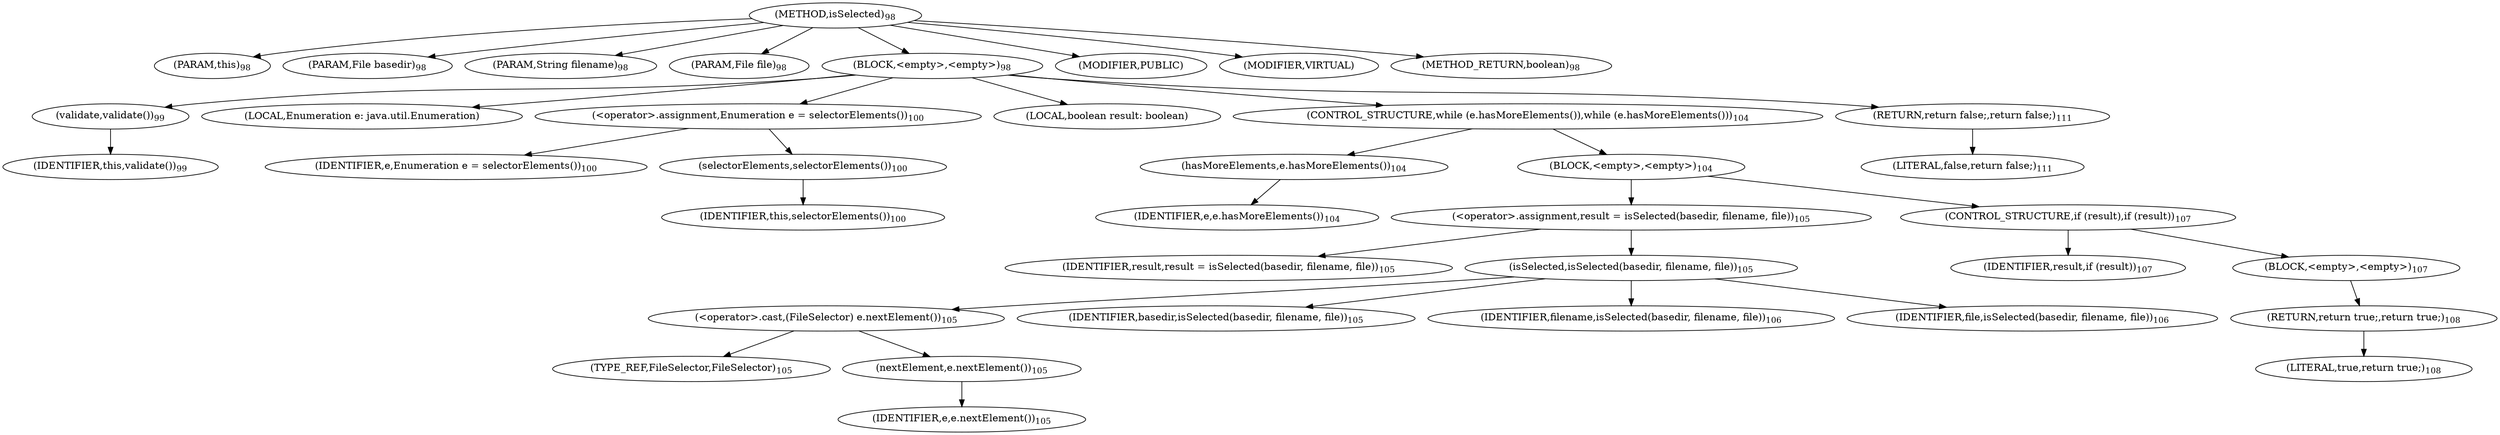 digraph "isSelected" {  
"45" [label = <(METHOD,isSelected)<SUB>98</SUB>> ]
"8" [label = <(PARAM,this)<SUB>98</SUB>> ]
"46" [label = <(PARAM,File basedir)<SUB>98</SUB>> ]
"47" [label = <(PARAM,String filename)<SUB>98</SUB>> ]
"48" [label = <(PARAM,File file)<SUB>98</SUB>> ]
"49" [label = <(BLOCK,&lt;empty&gt;,&lt;empty&gt;)<SUB>98</SUB>> ]
"50" [label = <(validate,validate())<SUB>99</SUB>> ]
"7" [label = <(IDENTIFIER,this,validate())<SUB>99</SUB>> ]
"51" [label = <(LOCAL,Enumeration e: java.util.Enumeration)> ]
"52" [label = <(&lt;operator&gt;.assignment,Enumeration e = selectorElements())<SUB>100</SUB>> ]
"53" [label = <(IDENTIFIER,e,Enumeration e = selectorElements())<SUB>100</SUB>> ]
"54" [label = <(selectorElements,selectorElements())<SUB>100</SUB>> ]
"9" [label = <(IDENTIFIER,this,selectorElements())<SUB>100</SUB>> ]
"55" [label = <(LOCAL,boolean result: boolean)> ]
"56" [label = <(CONTROL_STRUCTURE,while (e.hasMoreElements()),while (e.hasMoreElements()))<SUB>104</SUB>> ]
"57" [label = <(hasMoreElements,e.hasMoreElements())<SUB>104</SUB>> ]
"58" [label = <(IDENTIFIER,e,e.hasMoreElements())<SUB>104</SUB>> ]
"59" [label = <(BLOCK,&lt;empty&gt;,&lt;empty&gt;)<SUB>104</SUB>> ]
"60" [label = <(&lt;operator&gt;.assignment,result = isSelected(basedir, filename, file))<SUB>105</SUB>> ]
"61" [label = <(IDENTIFIER,result,result = isSelected(basedir, filename, file))<SUB>105</SUB>> ]
"62" [label = <(isSelected,isSelected(basedir, filename, file))<SUB>105</SUB>> ]
"63" [label = <(&lt;operator&gt;.cast,(FileSelector) e.nextElement())<SUB>105</SUB>> ]
"64" [label = <(TYPE_REF,FileSelector,FileSelector)<SUB>105</SUB>> ]
"65" [label = <(nextElement,e.nextElement())<SUB>105</SUB>> ]
"66" [label = <(IDENTIFIER,e,e.nextElement())<SUB>105</SUB>> ]
"67" [label = <(IDENTIFIER,basedir,isSelected(basedir, filename, file))<SUB>105</SUB>> ]
"68" [label = <(IDENTIFIER,filename,isSelected(basedir, filename, file))<SUB>106</SUB>> ]
"69" [label = <(IDENTIFIER,file,isSelected(basedir, filename, file))<SUB>106</SUB>> ]
"70" [label = <(CONTROL_STRUCTURE,if (result),if (result))<SUB>107</SUB>> ]
"71" [label = <(IDENTIFIER,result,if (result))<SUB>107</SUB>> ]
"72" [label = <(BLOCK,&lt;empty&gt;,&lt;empty&gt;)<SUB>107</SUB>> ]
"73" [label = <(RETURN,return true;,return true;)<SUB>108</SUB>> ]
"74" [label = <(LITERAL,true,return true;)<SUB>108</SUB>> ]
"75" [label = <(RETURN,return false;,return false;)<SUB>111</SUB>> ]
"76" [label = <(LITERAL,false,return false;)<SUB>111</SUB>> ]
"77" [label = <(MODIFIER,PUBLIC)> ]
"78" [label = <(MODIFIER,VIRTUAL)> ]
"79" [label = <(METHOD_RETURN,boolean)<SUB>98</SUB>> ]
  "45" -> "8" 
  "45" -> "46" 
  "45" -> "47" 
  "45" -> "48" 
  "45" -> "49" 
  "45" -> "77" 
  "45" -> "78" 
  "45" -> "79" 
  "49" -> "50" 
  "49" -> "51" 
  "49" -> "52" 
  "49" -> "55" 
  "49" -> "56" 
  "49" -> "75" 
  "50" -> "7" 
  "52" -> "53" 
  "52" -> "54" 
  "54" -> "9" 
  "56" -> "57" 
  "56" -> "59" 
  "57" -> "58" 
  "59" -> "60" 
  "59" -> "70" 
  "60" -> "61" 
  "60" -> "62" 
  "62" -> "63" 
  "62" -> "67" 
  "62" -> "68" 
  "62" -> "69" 
  "63" -> "64" 
  "63" -> "65" 
  "65" -> "66" 
  "70" -> "71" 
  "70" -> "72" 
  "72" -> "73" 
  "73" -> "74" 
  "75" -> "76" 
}
